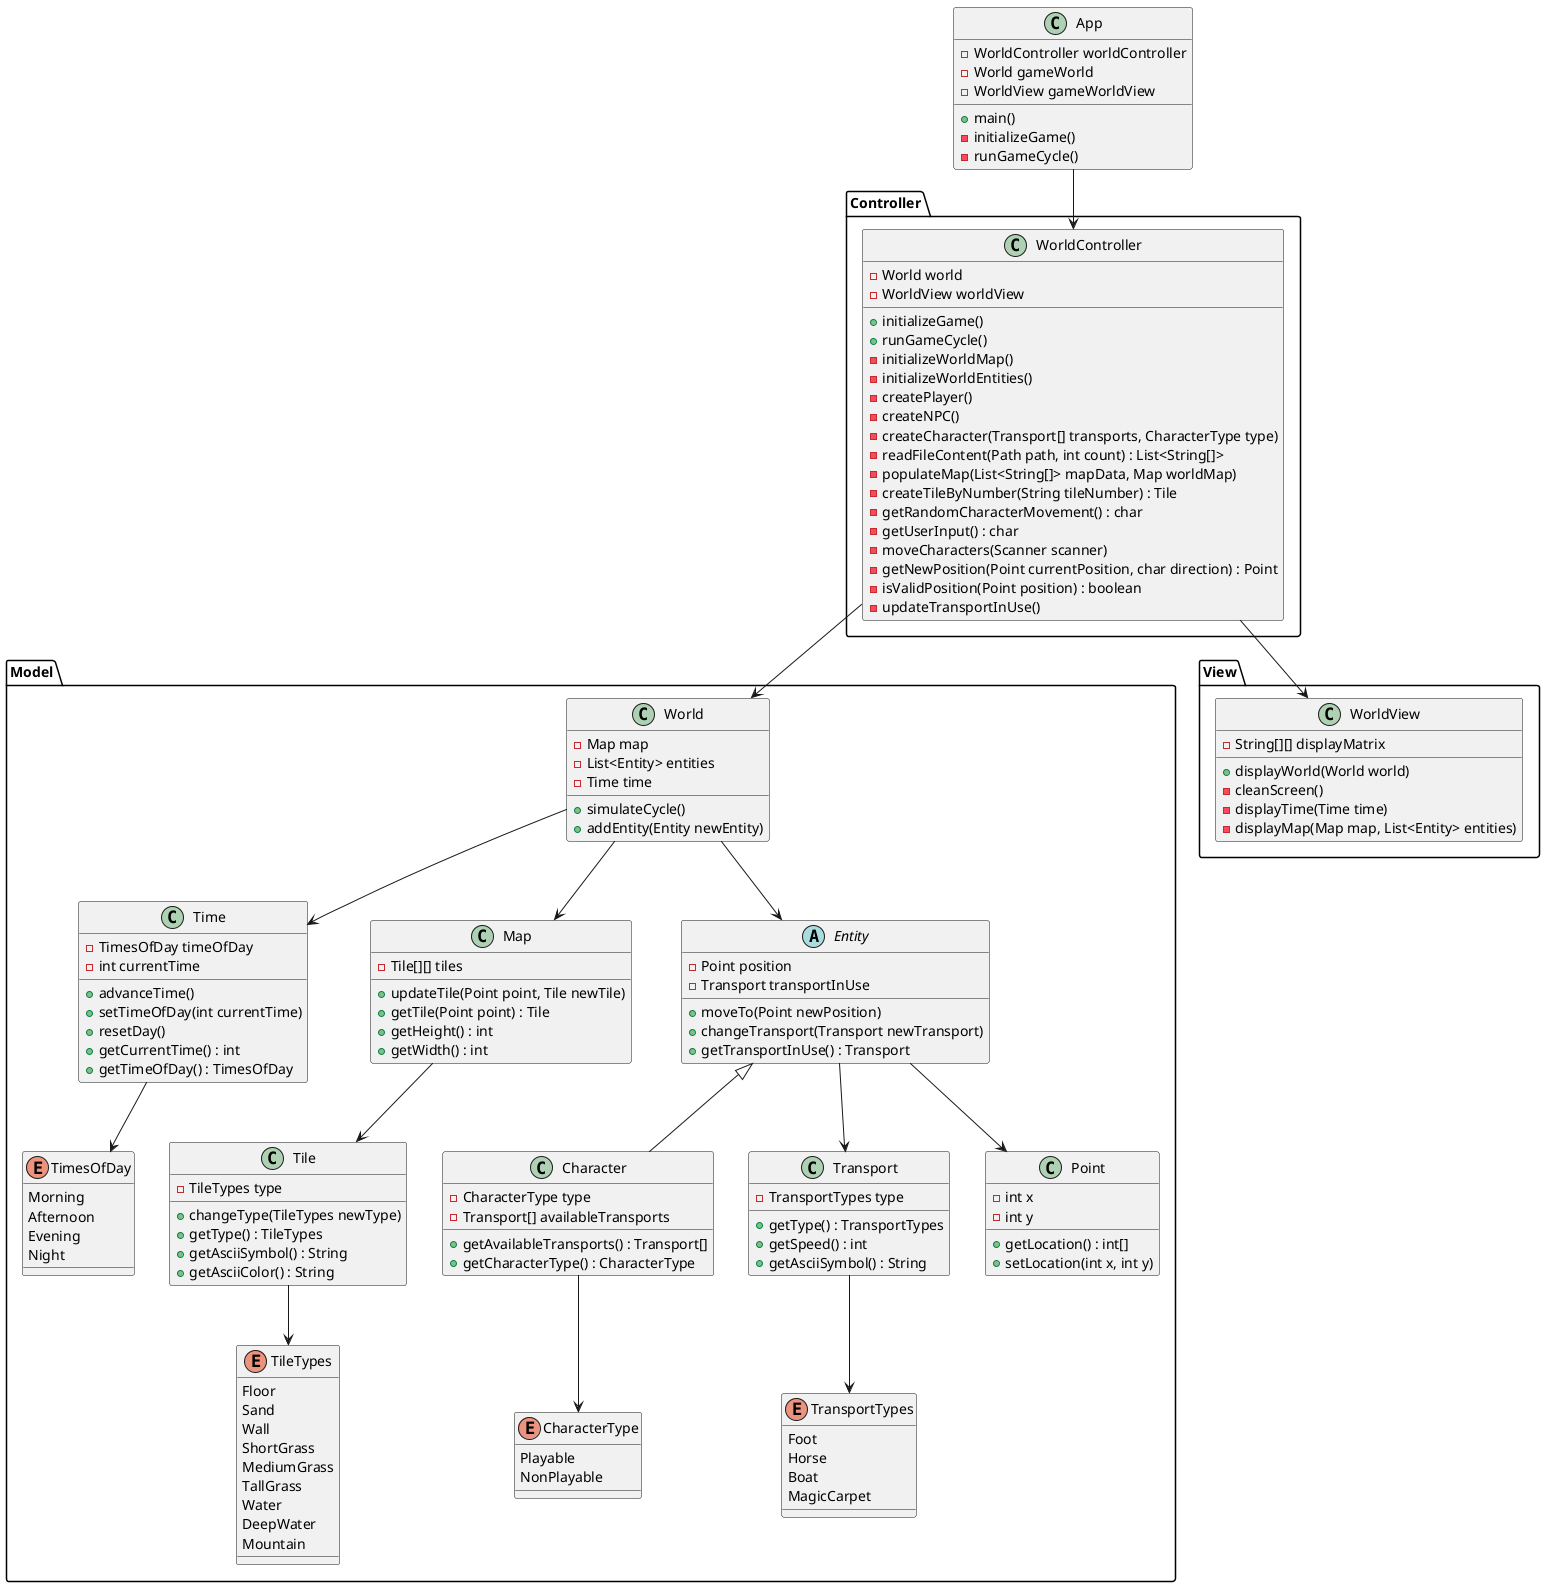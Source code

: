 @startuml DiagramaDeAplicacion

class App {
    - WorldController worldController
    - World gameWorld
    - WorldView gameWorldView

    + main()
    - initializeGame()
    - runGameCycle()
}

package "Model" {
    class World {
        - Map map
        - List<Entity> entities
        - Time time

        + simulateCycle()
        + addEntity(Entity newEntity)
    }

    class Time {
        - TimesOfDay timeOfDay
        - int currentTime

        + advanceTime()
        + setTimeOfDay(int currentTime)
        + resetDay()
        + getCurrentTime() : int
        + getTimeOfDay() : TimesOfDay
    }

    class Map {
        - Tile[][] tiles

        + updateTile(Point point, Tile newTile)
        + getTile(Point point) : Tile
        + getHeight() : int
        + getWidth() : int
    }

    class Tile {
        - TileTypes type

        + changeType(TileTypes newType)
        + getType() : TileTypes
        + getAsciiSymbol() : String
        + getAsciiColor() : String
    }

    abstract class Entity {
        - Point position
        - Transport transportInUse

        + moveTo(Point newPosition)
        + changeTransport(Transport newTransport)
        + getTransportInUse() : Transport
    }

    class Character extends Entity {
        - CharacterType type
        - Transport[] availableTransports

        + getAvailableTransports() : Transport[]
        + getCharacterType() : CharacterType
    }

    class Transport {
        - TransportTypes type

        + getType() : TransportTypes
        + getSpeed() : int
        + getAsciiSymbol() : String
    }

    class Point {
        - int x
        - int y

        + getLocation() : int[]
        + setLocation(int x, int y)
    }

    enum TileTypes {
        Floor
        Sand
        Wall
        ShortGrass
        MediumGrass
        TallGrass
        Water
        DeepWater
        Mountain
    }

    enum TimesOfDay {
        Morning
        Afternoon
        Evening
        Night
    }

    enum TransportTypes {
        Foot
        Horse
        Boat
        MagicCarpet
    }

    enum CharacterType {
        Playable
        NonPlayable
    }
}

package "View" {
    class WorldView {
        - String[][] displayMatrix

        + displayWorld(World world)
        - cleanScreen()
        - displayTime(Time time)
        - displayMap(Map map, List<Entity> entities)
    }
}

package "Controller" {
    class WorldController {
        - World world
        - WorldView worldView

        + initializeGame()
        + runGameCycle()
        - initializeWorldMap()
        - initializeWorldEntities()
        - createPlayer()
        - createNPC()
        - createCharacter(Transport[] transports, CharacterType type)
        - readFileContent(Path path, int count) : List<String[]>
        - populateMap(List<String[]> mapData, Map worldMap)
        - createTileByNumber(String tileNumber) : Tile
        - getRandomCharacterMovement() : char
        - getUserInput() : char
        - moveCharacters(Scanner scanner)
        - getNewPosition(Point currentPosition, char direction) : Point
        - isValidPosition(Point position) : boolean
        - updateTransportInUse()
    }
}

World --> Map
World --> Entity
World --> Time
Map --> Tile
Tile --> TileTypes
Entity --> Point
Entity --> Transport
Transport --> TransportTypes
Time --> TimesOfDay
Character --> CharacterType
WorldController --> World
WorldController --> WorldView
App --> WorldController
@enduml

